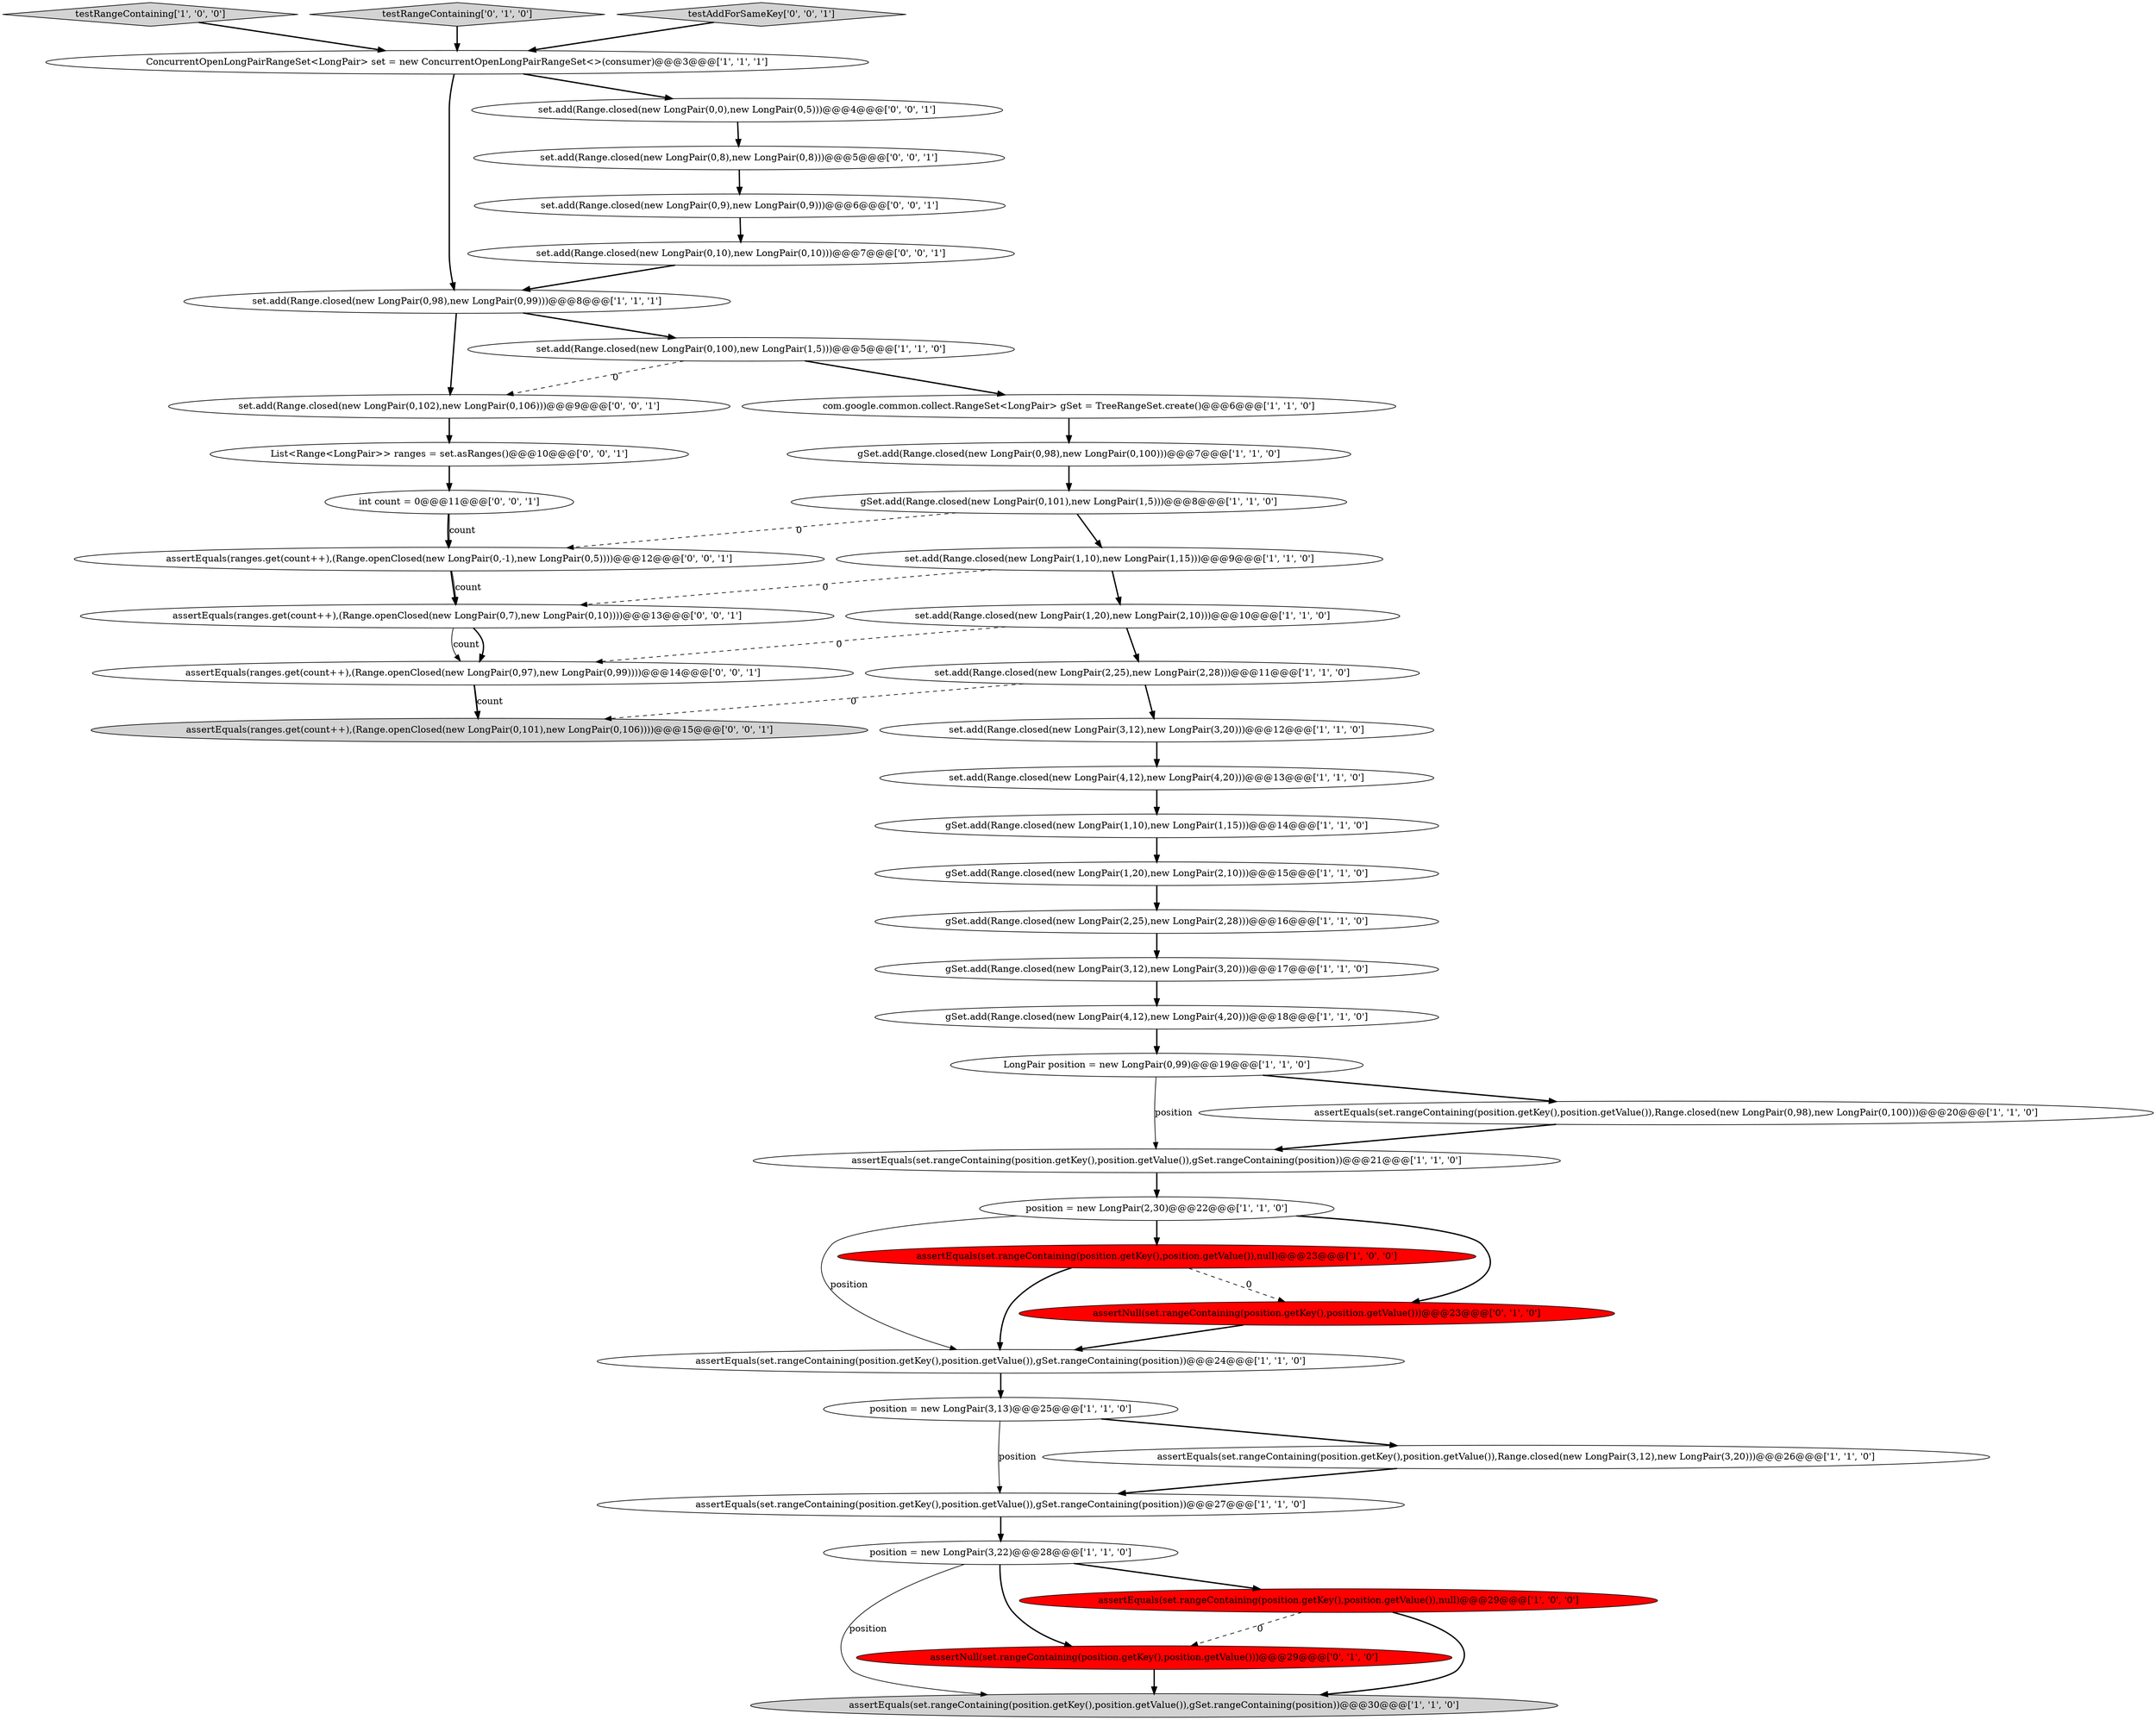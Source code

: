 digraph {
39 [style = filled, label = "set.add(Range.closed(new LongPair(0,102),new LongPair(0,106)))@@@9@@@['0', '0', '1']", fillcolor = white, shape = ellipse image = "AAA0AAABBB3BBB"];
15 [style = filled, label = "assertEquals(set.rangeContaining(position.getKey(),position.getValue()),gSet.rangeContaining(position))@@@24@@@['1', '1', '0']", fillcolor = white, shape = ellipse image = "AAA0AAABBB1BBB"];
4 [style = filled, label = "position = new LongPair(3,22)@@@28@@@['1', '1', '0']", fillcolor = white, shape = ellipse image = "AAA0AAABBB1BBB"];
19 [style = filled, label = "set.add(Range.closed(new LongPair(3,12),new LongPair(3,20)))@@@12@@@['1', '1', '0']", fillcolor = white, shape = ellipse image = "AAA0AAABBB1BBB"];
12 [style = filled, label = "position = new LongPair(2,30)@@@22@@@['1', '1', '0']", fillcolor = white, shape = ellipse image = "AAA0AAABBB1BBB"];
11 [style = filled, label = "set.add(Range.closed(new LongPair(4,12),new LongPair(4,20)))@@@13@@@['1', '1', '0']", fillcolor = white, shape = ellipse image = "AAA0AAABBB1BBB"];
13 [style = filled, label = "set.add(Range.closed(new LongPair(1,10),new LongPair(1,15)))@@@9@@@['1', '1', '0']", fillcolor = white, shape = ellipse image = "AAA0AAABBB1BBB"];
24 [style = filled, label = "LongPair position = new LongPair(0,99)@@@19@@@['1', '1', '0']", fillcolor = white, shape = ellipse image = "AAA0AAABBB1BBB"];
37 [style = filled, label = "set.add(Range.closed(new LongPair(0,10),new LongPair(0,10)))@@@7@@@['0', '0', '1']", fillcolor = white, shape = ellipse image = "AAA0AAABBB3BBB"];
1 [style = filled, label = "gSet.add(Range.closed(new LongPair(1,20),new LongPair(2,10)))@@@15@@@['1', '1', '0']", fillcolor = white, shape = ellipse image = "AAA0AAABBB1BBB"];
25 [style = filled, label = "set.add(Range.closed(new LongPair(0,98),new LongPair(0,99)))@@@8@@@['1', '1', '1']", fillcolor = white, shape = ellipse image = "AAA0AAABBB1BBB"];
43 [style = filled, label = "assertEquals(ranges.get(count++),(Range.openClosed(new LongPair(0,7),new LongPair(0,10))))@@@13@@@['0', '0', '1']", fillcolor = white, shape = ellipse image = "AAA0AAABBB3BBB"];
10 [style = filled, label = "set.add(Range.closed(new LongPair(2,25),new LongPair(2,28)))@@@11@@@['1', '1', '0']", fillcolor = white, shape = ellipse image = "AAA0AAABBB1BBB"];
26 [style = filled, label = "set.add(Range.closed(new LongPair(0,100),new LongPair(1,5)))@@@5@@@['1', '1', '0']", fillcolor = white, shape = ellipse image = "AAA0AAABBB1BBB"];
23 [style = filled, label = "gSet.add(Range.closed(new LongPair(2,25),new LongPair(2,28)))@@@16@@@['1', '1', '0']", fillcolor = white, shape = ellipse image = "AAA0AAABBB1BBB"];
18 [style = filled, label = "gSet.add(Range.closed(new LongPair(0,101),new LongPair(1,5)))@@@8@@@['1', '1', '0']", fillcolor = white, shape = ellipse image = "AAA0AAABBB1BBB"];
16 [style = filled, label = "gSet.add(Range.closed(new LongPair(1,10),new LongPair(1,15)))@@@14@@@['1', '1', '0']", fillcolor = white, shape = ellipse image = "AAA0AAABBB1BBB"];
42 [style = filled, label = "set.add(Range.closed(new LongPair(0,9),new LongPair(0,9)))@@@6@@@['0', '0', '1']", fillcolor = white, shape = ellipse image = "AAA0AAABBB3BBB"];
14 [style = filled, label = "gSet.add(Range.closed(new LongPair(0,98),new LongPair(0,100)))@@@7@@@['1', '1', '0']", fillcolor = white, shape = ellipse image = "AAA0AAABBB1BBB"];
41 [style = filled, label = "assertEquals(ranges.get(count++),(Range.openClosed(new LongPair(0,97),new LongPair(0,99))))@@@14@@@['0', '0', '1']", fillcolor = white, shape = ellipse image = "AAA0AAABBB3BBB"];
6 [style = filled, label = "testRangeContaining['1', '0', '0']", fillcolor = lightgray, shape = diamond image = "AAA0AAABBB1BBB"];
35 [style = filled, label = "set.add(Range.closed(new LongPair(0,0),new LongPair(0,5)))@@@4@@@['0', '0', '1']", fillcolor = white, shape = ellipse image = "AAA0AAABBB3BBB"];
33 [style = filled, label = "assertEquals(ranges.get(count++),(Range.openClosed(new LongPair(0,-1),new LongPair(0,5))))@@@12@@@['0', '0', '1']", fillcolor = white, shape = ellipse image = "AAA0AAABBB3BBB"];
29 [style = filled, label = "testRangeContaining['0', '1', '0']", fillcolor = lightgray, shape = diamond image = "AAA0AAABBB2BBB"];
17 [style = filled, label = "assertEquals(set.rangeContaining(position.getKey(),position.getValue()),gSet.rangeContaining(position))@@@21@@@['1', '1', '0']", fillcolor = white, shape = ellipse image = "AAA0AAABBB1BBB"];
30 [style = filled, label = "assertNull(set.rangeContaining(position.getKey(),position.getValue()))@@@29@@@['0', '1', '0']", fillcolor = red, shape = ellipse image = "AAA1AAABBB2BBB"];
9 [style = filled, label = "assertEquals(set.rangeContaining(position.getKey(),position.getValue()),gSet.rangeContaining(position))@@@30@@@['1', '1', '0']", fillcolor = lightgray, shape = ellipse image = "AAA0AAABBB1BBB"];
3 [style = filled, label = "assertEquals(set.rangeContaining(position.getKey(),position.getValue()),null)@@@23@@@['1', '0', '0']", fillcolor = red, shape = ellipse image = "AAA1AAABBB1BBB"];
27 [style = filled, label = "set.add(Range.closed(new LongPair(1,20),new LongPair(2,10)))@@@10@@@['1', '1', '0']", fillcolor = white, shape = ellipse image = "AAA0AAABBB1BBB"];
31 [style = filled, label = "assertNull(set.rangeContaining(position.getKey(),position.getValue()))@@@23@@@['0', '1', '0']", fillcolor = red, shape = ellipse image = "AAA1AAABBB2BBB"];
0 [style = filled, label = "position = new LongPair(3,13)@@@25@@@['1', '1', '0']", fillcolor = white, shape = ellipse image = "AAA0AAABBB1BBB"];
7 [style = filled, label = "assertEquals(set.rangeContaining(position.getKey(),position.getValue()),Range.closed(new LongPair(0,98),new LongPair(0,100)))@@@20@@@['1', '1', '0']", fillcolor = white, shape = ellipse image = "AAA0AAABBB1BBB"];
22 [style = filled, label = "com.google.common.collect.RangeSet<LongPair> gSet = TreeRangeSet.create()@@@6@@@['1', '1', '0']", fillcolor = white, shape = ellipse image = "AAA0AAABBB1BBB"];
5 [style = filled, label = "assertEquals(set.rangeContaining(position.getKey(),position.getValue()),gSet.rangeContaining(position))@@@27@@@['1', '1', '0']", fillcolor = white, shape = ellipse image = "AAA0AAABBB1BBB"];
28 [style = filled, label = "assertEquals(set.rangeContaining(position.getKey(),position.getValue()),Range.closed(new LongPair(3,12),new LongPair(3,20)))@@@26@@@['1', '1', '0']", fillcolor = white, shape = ellipse image = "AAA0AAABBB1BBB"];
2 [style = filled, label = "gSet.add(Range.closed(new LongPair(3,12),new LongPair(3,20)))@@@17@@@['1', '1', '0']", fillcolor = white, shape = ellipse image = "AAA0AAABBB1BBB"];
38 [style = filled, label = "assertEquals(ranges.get(count++),(Range.openClosed(new LongPair(0,101),new LongPair(0,106))))@@@15@@@['0', '0', '1']", fillcolor = lightgray, shape = ellipse image = "AAA0AAABBB3BBB"];
21 [style = filled, label = "assertEquals(set.rangeContaining(position.getKey(),position.getValue()),null)@@@29@@@['1', '0', '0']", fillcolor = red, shape = ellipse image = "AAA1AAABBB1BBB"];
8 [style = filled, label = "ConcurrentOpenLongPairRangeSet<LongPair> set = new ConcurrentOpenLongPairRangeSet<>(consumer)@@@3@@@['1', '1', '1']", fillcolor = white, shape = ellipse image = "AAA0AAABBB1BBB"];
36 [style = filled, label = "set.add(Range.closed(new LongPair(0,8),new LongPair(0,8)))@@@5@@@['0', '0', '1']", fillcolor = white, shape = ellipse image = "AAA0AAABBB3BBB"];
34 [style = filled, label = "testAddForSameKey['0', '0', '1']", fillcolor = lightgray, shape = diamond image = "AAA0AAABBB3BBB"];
20 [style = filled, label = "gSet.add(Range.closed(new LongPair(4,12),new LongPair(4,20)))@@@18@@@['1', '1', '0']", fillcolor = white, shape = ellipse image = "AAA0AAABBB1BBB"];
40 [style = filled, label = "int count = 0@@@11@@@['0', '0', '1']", fillcolor = white, shape = ellipse image = "AAA0AAABBB3BBB"];
32 [style = filled, label = "List<Range<LongPair>> ranges = set.asRanges()@@@10@@@['0', '0', '1']", fillcolor = white, shape = ellipse image = "AAA0AAABBB3BBB"];
24->17 [style = solid, label="position"];
11->16 [style = bold, label=""];
29->8 [style = bold, label=""];
2->20 [style = bold, label=""];
28->5 [style = bold, label=""];
42->37 [style = bold, label=""];
7->17 [style = bold, label=""];
41->38 [style = solid, label="count"];
25->39 [style = bold, label=""];
13->43 [style = dashed, label="0"];
33->43 [style = solid, label="count"];
27->41 [style = dashed, label="0"];
3->31 [style = dashed, label="0"];
10->19 [style = bold, label=""];
37->25 [style = bold, label=""];
10->38 [style = dashed, label="0"];
4->21 [style = bold, label=""];
40->33 [style = solid, label="count"];
19->11 [style = bold, label=""];
30->9 [style = bold, label=""];
3->15 [style = bold, label=""];
34->8 [style = bold, label=""];
4->9 [style = solid, label="position"];
31->15 [style = bold, label=""];
8->35 [style = bold, label=""];
1->23 [style = bold, label=""];
26->22 [style = bold, label=""];
21->30 [style = dashed, label="0"];
40->33 [style = bold, label=""];
17->12 [style = bold, label=""];
13->27 [style = bold, label=""];
21->9 [style = bold, label=""];
4->30 [style = bold, label=""];
16->1 [style = bold, label=""];
18->33 [style = dashed, label="0"];
0->5 [style = solid, label="position"];
15->0 [style = bold, label=""];
27->10 [style = bold, label=""];
5->4 [style = bold, label=""];
25->26 [style = bold, label=""];
6->8 [style = bold, label=""];
39->32 [style = bold, label=""];
32->40 [style = bold, label=""];
18->13 [style = bold, label=""];
33->43 [style = bold, label=""];
43->41 [style = bold, label=""];
14->18 [style = bold, label=""];
41->38 [style = bold, label=""];
12->3 [style = bold, label=""];
23->2 [style = bold, label=""];
35->36 [style = bold, label=""];
22->14 [style = bold, label=""];
20->24 [style = bold, label=""];
24->7 [style = bold, label=""];
12->15 [style = solid, label="position"];
8->25 [style = bold, label=""];
43->41 [style = solid, label="count"];
12->31 [style = bold, label=""];
0->28 [style = bold, label=""];
36->42 [style = bold, label=""];
26->39 [style = dashed, label="0"];
}
